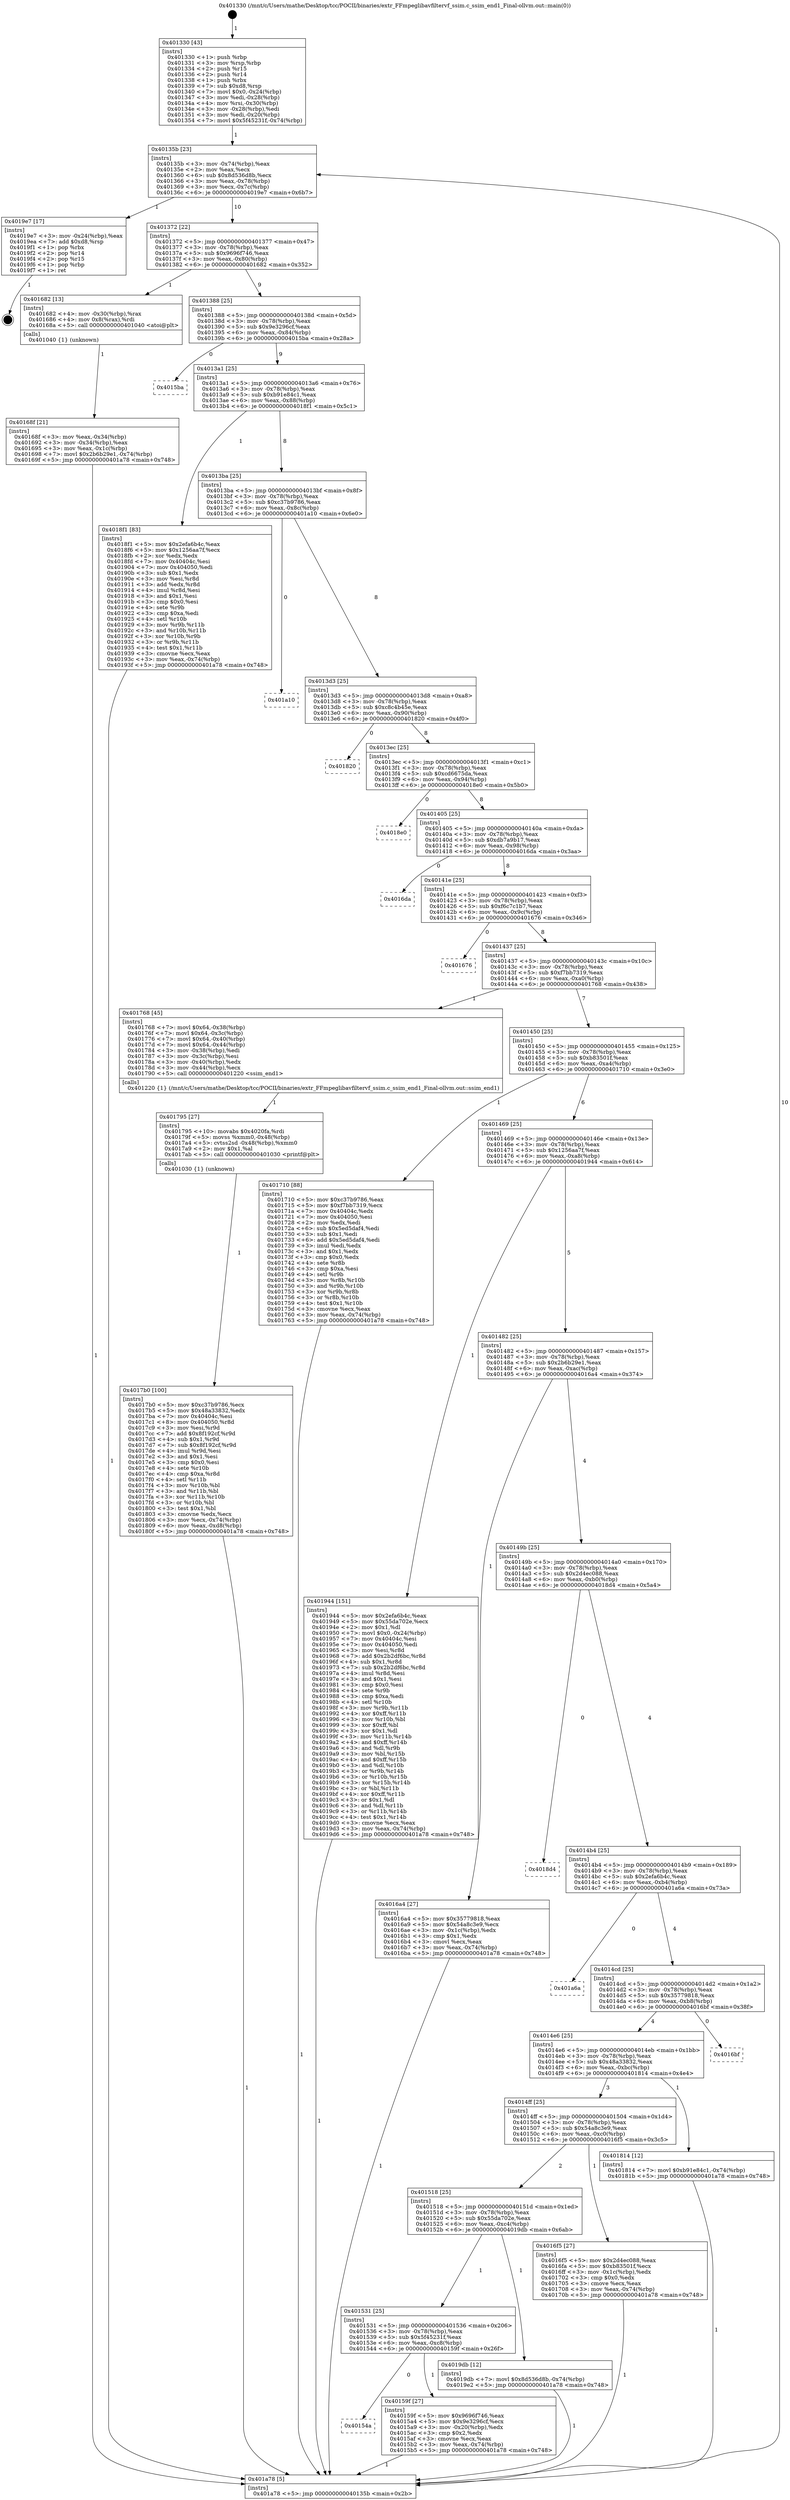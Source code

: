 digraph "0x401330" {
  label = "0x401330 (/mnt/c/Users/mathe/Desktop/tcc/POCII/binaries/extr_FFmpeglibavfiltervf_ssim.c_ssim_end1_Final-ollvm.out::main(0))"
  labelloc = "t"
  node[shape=record]

  Entry [label="",width=0.3,height=0.3,shape=circle,fillcolor=black,style=filled]
  "0x40135b" [label="{
     0x40135b [23]\l
     | [instrs]\l
     &nbsp;&nbsp;0x40135b \<+3\>: mov -0x74(%rbp),%eax\l
     &nbsp;&nbsp;0x40135e \<+2\>: mov %eax,%ecx\l
     &nbsp;&nbsp;0x401360 \<+6\>: sub $0x8d536d8b,%ecx\l
     &nbsp;&nbsp;0x401366 \<+3\>: mov %eax,-0x78(%rbp)\l
     &nbsp;&nbsp;0x401369 \<+3\>: mov %ecx,-0x7c(%rbp)\l
     &nbsp;&nbsp;0x40136c \<+6\>: je 00000000004019e7 \<main+0x6b7\>\l
  }"]
  "0x4019e7" [label="{
     0x4019e7 [17]\l
     | [instrs]\l
     &nbsp;&nbsp;0x4019e7 \<+3\>: mov -0x24(%rbp),%eax\l
     &nbsp;&nbsp;0x4019ea \<+7\>: add $0xd8,%rsp\l
     &nbsp;&nbsp;0x4019f1 \<+1\>: pop %rbx\l
     &nbsp;&nbsp;0x4019f2 \<+2\>: pop %r14\l
     &nbsp;&nbsp;0x4019f4 \<+2\>: pop %r15\l
     &nbsp;&nbsp;0x4019f6 \<+1\>: pop %rbp\l
     &nbsp;&nbsp;0x4019f7 \<+1\>: ret\l
  }"]
  "0x401372" [label="{
     0x401372 [22]\l
     | [instrs]\l
     &nbsp;&nbsp;0x401372 \<+5\>: jmp 0000000000401377 \<main+0x47\>\l
     &nbsp;&nbsp;0x401377 \<+3\>: mov -0x78(%rbp),%eax\l
     &nbsp;&nbsp;0x40137a \<+5\>: sub $0x9696f746,%eax\l
     &nbsp;&nbsp;0x40137f \<+3\>: mov %eax,-0x80(%rbp)\l
     &nbsp;&nbsp;0x401382 \<+6\>: je 0000000000401682 \<main+0x352\>\l
  }"]
  Exit [label="",width=0.3,height=0.3,shape=circle,fillcolor=black,style=filled,peripheries=2]
  "0x401682" [label="{
     0x401682 [13]\l
     | [instrs]\l
     &nbsp;&nbsp;0x401682 \<+4\>: mov -0x30(%rbp),%rax\l
     &nbsp;&nbsp;0x401686 \<+4\>: mov 0x8(%rax),%rdi\l
     &nbsp;&nbsp;0x40168a \<+5\>: call 0000000000401040 \<atoi@plt\>\l
     | [calls]\l
     &nbsp;&nbsp;0x401040 \{1\} (unknown)\l
  }"]
  "0x401388" [label="{
     0x401388 [25]\l
     | [instrs]\l
     &nbsp;&nbsp;0x401388 \<+5\>: jmp 000000000040138d \<main+0x5d\>\l
     &nbsp;&nbsp;0x40138d \<+3\>: mov -0x78(%rbp),%eax\l
     &nbsp;&nbsp;0x401390 \<+5\>: sub $0x9e3296cf,%eax\l
     &nbsp;&nbsp;0x401395 \<+6\>: mov %eax,-0x84(%rbp)\l
     &nbsp;&nbsp;0x40139b \<+6\>: je 00000000004015ba \<main+0x28a\>\l
  }"]
  "0x4017b0" [label="{
     0x4017b0 [100]\l
     | [instrs]\l
     &nbsp;&nbsp;0x4017b0 \<+5\>: mov $0xc37b9786,%ecx\l
     &nbsp;&nbsp;0x4017b5 \<+5\>: mov $0x48a33832,%edx\l
     &nbsp;&nbsp;0x4017ba \<+7\>: mov 0x40404c,%esi\l
     &nbsp;&nbsp;0x4017c1 \<+8\>: mov 0x404050,%r8d\l
     &nbsp;&nbsp;0x4017c9 \<+3\>: mov %esi,%r9d\l
     &nbsp;&nbsp;0x4017cc \<+7\>: add $0x8f192cf,%r9d\l
     &nbsp;&nbsp;0x4017d3 \<+4\>: sub $0x1,%r9d\l
     &nbsp;&nbsp;0x4017d7 \<+7\>: sub $0x8f192cf,%r9d\l
     &nbsp;&nbsp;0x4017de \<+4\>: imul %r9d,%esi\l
     &nbsp;&nbsp;0x4017e2 \<+3\>: and $0x1,%esi\l
     &nbsp;&nbsp;0x4017e5 \<+3\>: cmp $0x0,%esi\l
     &nbsp;&nbsp;0x4017e8 \<+4\>: sete %r10b\l
     &nbsp;&nbsp;0x4017ec \<+4\>: cmp $0xa,%r8d\l
     &nbsp;&nbsp;0x4017f0 \<+4\>: setl %r11b\l
     &nbsp;&nbsp;0x4017f4 \<+3\>: mov %r10b,%bl\l
     &nbsp;&nbsp;0x4017f7 \<+3\>: and %r11b,%bl\l
     &nbsp;&nbsp;0x4017fa \<+3\>: xor %r11b,%r10b\l
     &nbsp;&nbsp;0x4017fd \<+3\>: or %r10b,%bl\l
     &nbsp;&nbsp;0x401800 \<+3\>: test $0x1,%bl\l
     &nbsp;&nbsp;0x401803 \<+3\>: cmovne %edx,%ecx\l
     &nbsp;&nbsp;0x401806 \<+3\>: mov %ecx,-0x74(%rbp)\l
     &nbsp;&nbsp;0x401809 \<+6\>: mov %eax,-0xd8(%rbp)\l
     &nbsp;&nbsp;0x40180f \<+5\>: jmp 0000000000401a78 \<main+0x748\>\l
  }"]
  "0x4015ba" [label="{
     0x4015ba\l
  }", style=dashed]
  "0x4013a1" [label="{
     0x4013a1 [25]\l
     | [instrs]\l
     &nbsp;&nbsp;0x4013a1 \<+5\>: jmp 00000000004013a6 \<main+0x76\>\l
     &nbsp;&nbsp;0x4013a6 \<+3\>: mov -0x78(%rbp),%eax\l
     &nbsp;&nbsp;0x4013a9 \<+5\>: sub $0xb91e84c1,%eax\l
     &nbsp;&nbsp;0x4013ae \<+6\>: mov %eax,-0x88(%rbp)\l
     &nbsp;&nbsp;0x4013b4 \<+6\>: je 00000000004018f1 \<main+0x5c1\>\l
  }"]
  "0x401795" [label="{
     0x401795 [27]\l
     | [instrs]\l
     &nbsp;&nbsp;0x401795 \<+10\>: movabs $0x4020fa,%rdi\l
     &nbsp;&nbsp;0x40179f \<+5\>: movss %xmm0,-0x48(%rbp)\l
     &nbsp;&nbsp;0x4017a4 \<+5\>: cvtss2sd -0x48(%rbp),%xmm0\l
     &nbsp;&nbsp;0x4017a9 \<+2\>: mov $0x1,%al\l
     &nbsp;&nbsp;0x4017ab \<+5\>: call 0000000000401030 \<printf@plt\>\l
     | [calls]\l
     &nbsp;&nbsp;0x401030 \{1\} (unknown)\l
  }"]
  "0x4018f1" [label="{
     0x4018f1 [83]\l
     | [instrs]\l
     &nbsp;&nbsp;0x4018f1 \<+5\>: mov $0x2efa6b4c,%eax\l
     &nbsp;&nbsp;0x4018f6 \<+5\>: mov $0x1256aa7f,%ecx\l
     &nbsp;&nbsp;0x4018fb \<+2\>: xor %edx,%edx\l
     &nbsp;&nbsp;0x4018fd \<+7\>: mov 0x40404c,%esi\l
     &nbsp;&nbsp;0x401904 \<+7\>: mov 0x404050,%edi\l
     &nbsp;&nbsp;0x40190b \<+3\>: sub $0x1,%edx\l
     &nbsp;&nbsp;0x40190e \<+3\>: mov %esi,%r8d\l
     &nbsp;&nbsp;0x401911 \<+3\>: add %edx,%r8d\l
     &nbsp;&nbsp;0x401914 \<+4\>: imul %r8d,%esi\l
     &nbsp;&nbsp;0x401918 \<+3\>: and $0x1,%esi\l
     &nbsp;&nbsp;0x40191b \<+3\>: cmp $0x0,%esi\l
     &nbsp;&nbsp;0x40191e \<+4\>: sete %r9b\l
     &nbsp;&nbsp;0x401922 \<+3\>: cmp $0xa,%edi\l
     &nbsp;&nbsp;0x401925 \<+4\>: setl %r10b\l
     &nbsp;&nbsp;0x401929 \<+3\>: mov %r9b,%r11b\l
     &nbsp;&nbsp;0x40192c \<+3\>: and %r10b,%r11b\l
     &nbsp;&nbsp;0x40192f \<+3\>: xor %r10b,%r9b\l
     &nbsp;&nbsp;0x401932 \<+3\>: or %r9b,%r11b\l
     &nbsp;&nbsp;0x401935 \<+4\>: test $0x1,%r11b\l
     &nbsp;&nbsp;0x401939 \<+3\>: cmovne %ecx,%eax\l
     &nbsp;&nbsp;0x40193c \<+3\>: mov %eax,-0x74(%rbp)\l
     &nbsp;&nbsp;0x40193f \<+5\>: jmp 0000000000401a78 \<main+0x748\>\l
  }"]
  "0x4013ba" [label="{
     0x4013ba [25]\l
     | [instrs]\l
     &nbsp;&nbsp;0x4013ba \<+5\>: jmp 00000000004013bf \<main+0x8f\>\l
     &nbsp;&nbsp;0x4013bf \<+3\>: mov -0x78(%rbp),%eax\l
     &nbsp;&nbsp;0x4013c2 \<+5\>: sub $0xc37b9786,%eax\l
     &nbsp;&nbsp;0x4013c7 \<+6\>: mov %eax,-0x8c(%rbp)\l
     &nbsp;&nbsp;0x4013cd \<+6\>: je 0000000000401a10 \<main+0x6e0\>\l
  }"]
  "0x40168f" [label="{
     0x40168f [21]\l
     | [instrs]\l
     &nbsp;&nbsp;0x40168f \<+3\>: mov %eax,-0x34(%rbp)\l
     &nbsp;&nbsp;0x401692 \<+3\>: mov -0x34(%rbp),%eax\l
     &nbsp;&nbsp;0x401695 \<+3\>: mov %eax,-0x1c(%rbp)\l
     &nbsp;&nbsp;0x401698 \<+7\>: movl $0x2b6b29e1,-0x74(%rbp)\l
     &nbsp;&nbsp;0x40169f \<+5\>: jmp 0000000000401a78 \<main+0x748\>\l
  }"]
  "0x401a10" [label="{
     0x401a10\l
  }", style=dashed]
  "0x4013d3" [label="{
     0x4013d3 [25]\l
     | [instrs]\l
     &nbsp;&nbsp;0x4013d3 \<+5\>: jmp 00000000004013d8 \<main+0xa8\>\l
     &nbsp;&nbsp;0x4013d8 \<+3\>: mov -0x78(%rbp),%eax\l
     &nbsp;&nbsp;0x4013db \<+5\>: sub $0xc8c4b45e,%eax\l
     &nbsp;&nbsp;0x4013e0 \<+6\>: mov %eax,-0x90(%rbp)\l
     &nbsp;&nbsp;0x4013e6 \<+6\>: je 0000000000401820 \<main+0x4f0\>\l
  }"]
  "0x401330" [label="{
     0x401330 [43]\l
     | [instrs]\l
     &nbsp;&nbsp;0x401330 \<+1\>: push %rbp\l
     &nbsp;&nbsp;0x401331 \<+3\>: mov %rsp,%rbp\l
     &nbsp;&nbsp;0x401334 \<+2\>: push %r15\l
     &nbsp;&nbsp;0x401336 \<+2\>: push %r14\l
     &nbsp;&nbsp;0x401338 \<+1\>: push %rbx\l
     &nbsp;&nbsp;0x401339 \<+7\>: sub $0xd8,%rsp\l
     &nbsp;&nbsp;0x401340 \<+7\>: movl $0x0,-0x24(%rbp)\l
     &nbsp;&nbsp;0x401347 \<+3\>: mov %edi,-0x28(%rbp)\l
     &nbsp;&nbsp;0x40134a \<+4\>: mov %rsi,-0x30(%rbp)\l
     &nbsp;&nbsp;0x40134e \<+3\>: mov -0x28(%rbp),%edi\l
     &nbsp;&nbsp;0x401351 \<+3\>: mov %edi,-0x20(%rbp)\l
     &nbsp;&nbsp;0x401354 \<+7\>: movl $0x5f45231f,-0x74(%rbp)\l
  }"]
  "0x401820" [label="{
     0x401820\l
  }", style=dashed]
  "0x4013ec" [label="{
     0x4013ec [25]\l
     | [instrs]\l
     &nbsp;&nbsp;0x4013ec \<+5\>: jmp 00000000004013f1 \<main+0xc1\>\l
     &nbsp;&nbsp;0x4013f1 \<+3\>: mov -0x78(%rbp),%eax\l
     &nbsp;&nbsp;0x4013f4 \<+5\>: sub $0xcd6675da,%eax\l
     &nbsp;&nbsp;0x4013f9 \<+6\>: mov %eax,-0x94(%rbp)\l
     &nbsp;&nbsp;0x4013ff \<+6\>: je 00000000004018e0 \<main+0x5b0\>\l
  }"]
  "0x401a78" [label="{
     0x401a78 [5]\l
     | [instrs]\l
     &nbsp;&nbsp;0x401a78 \<+5\>: jmp 000000000040135b \<main+0x2b\>\l
  }"]
  "0x4018e0" [label="{
     0x4018e0\l
  }", style=dashed]
  "0x401405" [label="{
     0x401405 [25]\l
     | [instrs]\l
     &nbsp;&nbsp;0x401405 \<+5\>: jmp 000000000040140a \<main+0xda\>\l
     &nbsp;&nbsp;0x40140a \<+3\>: mov -0x78(%rbp),%eax\l
     &nbsp;&nbsp;0x40140d \<+5\>: sub $0xdb7a9b17,%eax\l
     &nbsp;&nbsp;0x401412 \<+6\>: mov %eax,-0x98(%rbp)\l
     &nbsp;&nbsp;0x401418 \<+6\>: je 00000000004016da \<main+0x3aa\>\l
  }"]
  "0x40154a" [label="{
     0x40154a\l
  }", style=dashed]
  "0x4016da" [label="{
     0x4016da\l
  }", style=dashed]
  "0x40141e" [label="{
     0x40141e [25]\l
     | [instrs]\l
     &nbsp;&nbsp;0x40141e \<+5\>: jmp 0000000000401423 \<main+0xf3\>\l
     &nbsp;&nbsp;0x401423 \<+3\>: mov -0x78(%rbp),%eax\l
     &nbsp;&nbsp;0x401426 \<+5\>: sub $0xf6c7c1b7,%eax\l
     &nbsp;&nbsp;0x40142b \<+6\>: mov %eax,-0x9c(%rbp)\l
     &nbsp;&nbsp;0x401431 \<+6\>: je 0000000000401676 \<main+0x346\>\l
  }"]
  "0x40159f" [label="{
     0x40159f [27]\l
     | [instrs]\l
     &nbsp;&nbsp;0x40159f \<+5\>: mov $0x9696f746,%eax\l
     &nbsp;&nbsp;0x4015a4 \<+5\>: mov $0x9e3296cf,%ecx\l
     &nbsp;&nbsp;0x4015a9 \<+3\>: mov -0x20(%rbp),%edx\l
     &nbsp;&nbsp;0x4015ac \<+3\>: cmp $0x2,%edx\l
     &nbsp;&nbsp;0x4015af \<+3\>: cmovne %ecx,%eax\l
     &nbsp;&nbsp;0x4015b2 \<+3\>: mov %eax,-0x74(%rbp)\l
     &nbsp;&nbsp;0x4015b5 \<+5\>: jmp 0000000000401a78 \<main+0x748\>\l
  }"]
  "0x401676" [label="{
     0x401676\l
  }", style=dashed]
  "0x401437" [label="{
     0x401437 [25]\l
     | [instrs]\l
     &nbsp;&nbsp;0x401437 \<+5\>: jmp 000000000040143c \<main+0x10c\>\l
     &nbsp;&nbsp;0x40143c \<+3\>: mov -0x78(%rbp),%eax\l
     &nbsp;&nbsp;0x40143f \<+5\>: sub $0xf7bb7319,%eax\l
     &nbsp;&nbsp;0x401444 \<+6\>: mov %eax,-0xa0(%rbp)\l
     &nbsp;&nbsp;0x40144a \<+6\>: je 0000000000401768 \<main+0x438\>\l
  }"]
  "0x401531" [label="{
     0x401531 [25]\l
     | [instrs]\l
     &nbsp;&nbsp;0x401531 \<+5\>: jmp 0000000000401536 \<main+0x206\>\l
     &nbsp;&nbsp;0x401536 \<+3\>: mov -0x78(%rbp),%eax\l
     &nbsp;&nbsp;0x401539 \<+5\>: sub $0x5f45231f,%eax\l
     &nbsp;&nbsp;0x40153e \<+6\>: mov %eax,-0xc8(%rbp)\l
     &nbsp;&nbsp;0x401544 \<+6\>: je 000000000040159f \<main+0x26f\>\l
  }"]
  "0x401768" [label="{
     0x401768 [45]\l
     | [instrs]\l
     &nbsp;&nbsp;0x401768 \<+7\>: movl $0x64,-0x38(%rbp)\l
     &nbsp;&nbsp;0x40176f \<+7\>: movl $0x64,-0x3c(%rbp)\l
     &nbsp;&nbsp;0x401776 \<+7\>: movl $0x64,-0x40(%rbp)\l
     &nbsp;&nbsp;0x40177d \<+7\>: movl $0x64,-0x44(%rbp)\l
     &nbsp;&nbsp;0x401784 \<+3\>: mov -0x38(%rbp),%edi\l
     &nbsp;&nbsp;0x401787 \<+3\>: mov -0x3c(%rbp),%esi\l
     &nbsp;&nbsp;0x40178a \<+3\>: mov -0x40(%rbp),%edx\l
     &nbsp;&nbsp;0x40178d \<+3\>: mov -0x44(%rbp),%ecx\l
     &nbsp;&nbsp;0x401790 \<+5\>: call 0000000000401220 \<ssim_end1\>\l
     | [calls]\l
     &nbsp;&nbsp;0x401220 \{1\} (/mnt/c/Users/mathe/Desktop/tcc/POCII/binaries/extr_FFmpeglibavfiltervf_ssim.c_ssim_end1_Final-ollvm.out::ssim_end1)\l
  }"]
  "0x401450" [label="{
     0x401450 [25]\l
     | [instrs]\l
     &nbsp;&nbsp;0x401450 \<+5\>: jmp 0000000000401455 \<main+0x125\>\l
     &nbsp;&nbsp;0x401455 \<+3\>: mov -0x78(%rbp),%eax\l
     &nbsp;&nbsp;0x401458 \<+5\>: sub $0xb83501f,%eax\l
     &nbsp;&nbsp;0x40145d \<+6\>: mov %eax,-0xa4(%rbp)\l
     &nbsp;&nbsp;0x401463 \<+6\>: je 0000000000401710 \<main+0x3e0\>\l
  }"]
  "0x4019db" [label="{
     0x4019db [12]\l
     | [instrs]\l
     &nbsp;&nbsp;0x4019db \<+7\>: movl $0x8d536d8b,-0x74(%rbp)\l
     &nbsp;&nbsp;0x4019e2 \<+5\>: jmp 0000000000401a78 \<main+0x748\>\l
  }"]
  "0x401710" [label="{
     0x401710 [88]\l
     | [instrs]\l
     &nbsp;&nbsp;0x401710 \<+5\>: mov $0xc37b9786,%eax\l
     &nbsp;&nbsp;0x401715 \<+5\>: mov $0xf7bb7319,%ecx\l
     &nbsp;&nbsp;0x40171a \<+7\>: mov 0x40404c,%edx\l
     &nbsp;&nbsp;0x401721 \<+7\>: mov 0x404050,%esi\l
     &nbsp;&nbsp;0x401728 \<+2\>: mov %edx,%edi\l
     &nbsp;&nbsp;0x40172a \<+6\>: sub $0x5ed5daf4,%edi\l
     &nbsp;&nbsp;0x401730 \<+3\>: sub $0x1,%edi\l
     &nbsp;&nbsp;0x401733 \<+6\>: add $0x5ed5daf4,%edi\l
     &nbsp;&nbsp;0x401739 \<+3\>: imul %edi,%edx\l
     &nbsp;&nbsp;0x40173c \<+3\>: and $0x1,%edx\l
     &nbsp;&nbsp;0x40173f \<+3\>: cmp $0x0,%edx\l
     &nbsp;&nbsp;0x401742 \<+4\>: sete %r8b\l
     &nbsp;&nbsp;0x401746 \<+3\>: cmp $0xa,%esi\l
     &nbsp;&nbsp;0x401749 \<+4\>: setl %r9b\l
     &nbsp;&nbsp;0x40174d \<+3\>: mov %r8b,%r10b\l
     &nbsp;&nbsp;0x401750 \<+3\>: and %r9b,%r10b\l
     &nbsp;&nbsp;0x401753 \<+3\>: xor %r9b,%r8b\l
     &nbsp;&nbsp;0x401756 \<+3\>: or %r8b,%r10b\l
     &nbsp;&nbsp;0x401759 \<+4\>: test $0x1,%r10b\l
     &nbsp;&nbsp;0x40175d \<+3\>: cmovne %ecx,%eax\l
     &nbsp;&nbsp;0x401760 \<+3\>: mov %eax,-0x74(%rbp)\l
     &nbsp;&nbsp;0x401763 \<+5\>: jmp 0000000000401a78 \<main+0x748\>\l
  }"]
  "0x401469" [label="{
     0x401469 [25]\l
     | [instrs]\l
     &nbsp;&nbsp;0x401469 \<+5\>: jmp 000000000040146e \<main+0x13e\>\l
     &nbsp;&nbsp;0x40146e \<+3\>: mov -0x78(%rbp),%eax\l
     &nbsp;&nbsp;0x401471 \<+5\>: sub $0x1256aa7f,%eax\l
     &nbsp;&nbsp;0x401476 \<+6\>: mov %eax,-0xa8(%rbp)\l
     &nbsp;&nbsp;0x40147c \<+6\>: je 0000000000401944 \<main+0x614\>\l
  }"]
  "0x401518" [label="{
     0x401518 [25]\l
     | [instrs]\l
     &nbsp;&nbsp;0x401518 \<+5\>: jmp 000000000040151d \<main+0x1ed\>\l
     &nbsp;&nbsp;0x40151d \<+3\>: mov -0x78(%rbp),%eax\l
     &nbsp;&nbsp;0x401520 \<+5\>: sub $0x55da702e,%eax\l
     &nbsp;&nbsp;0x401525 \<+6\>: mov %eax,-0xc4(%rbp)\l
     &nbsp;&nbsp;0x40152b \<+6\>: je 00000000004019db \<main+0x6ab\>\l
  }"]
  "0x401944" [label="{
     0x401944 [151]\l
     | [instrs]\l
     &nbsp;&nbsp;0x401944 \<+5\>: mov $0x2efa6b4c,%eax\l
     &nbsp;&nbsp;0x401949 \<+5\>: mov $0x55da702e,%ecx\l
     &nbsp;&nbsp;0x40194e \<+2\>: mov $0x1,%dl\l
     &nbsp;&nbsp;0x401950 \<+7\>: movl $0x0,-0x24(%rbp)\l
     &nbsp;&nbsp;0x401957 \<+7\>: mov 0x40404c,%esi\l
     &nbsp;&nbsp;0x40195e \<+7\>: mov 0x404050,%edi\l
     &nbsp;&nbsp;0x401965 \<+3\>: mov %esi,%r8d\l
     &nbsp;&nbsp;0x401968 \<+7\>: add $0x2b2df6bc,%r8d\l
     &nbsp;&nbsp;0x40196f \<+4\>: sub $0x1,%r8d\l
     &nbsp;&nbsp;0x401973 \<+7\>: sub $0x2b2df6bc,%r8d\l
     &nbsp;&nbsp;0x40197a \<+4\>: imul %r8d,%esi\l
     &nbsp;&nbsp;0x40197e \<+3\>: and $0x1,%esi\l
     &nbsp;&nbsp;0x401981 \<+3\>: cmp $0x0,%esi\l
     &nbsp;&nbsp;0x401984 \<+4\>: sete %r9b\l
     &nbsp;&nbsp;0x401988 \<+3\>: cmp $0xa,%edi\l
     &nbsp;&nbsp;0x40198b \<+4\>: setl %r10b\l
     &nbsp;&nbsp;0x40198f \<+3\>: mov %r9b,%r11b\l
     &nbsp;&nbsp;0x401992 \<+4\>: xor $0xff,%r11b\l
     &nbsp;&nbsp;0x401996 \<+3\>: mov %r10b,%bl\l
     &nbsp;&nbsp;0x401999 \<+3\>: xor $0xff,%bl\l
     &nbsp;&nbsp;0x40199c \<+3\>: xor $0x1,%dl\l
     &nbsp;&nbsp;0x40199f \<+3\>: mov %r11b,%r14b\l
     &nbsp;&nbsp;0x4019a2 \<+4\>: and $0xff,%r14b\l
     &nbsp;&nbsp;0x4019a6 \<+3\>: and %dl,%r9b\l
     &nbsp;&nbsp;0x4019a9 \<+3\>: mov %bl,%r15b\l
     &nbsp;&nbsp;0x4019ac \<+4\>: and $0xff,%r15b\l
     &nbsp;&nbsp;0x4019b0 \<+3\>: and %dl,%r10b\l
     &nbsp;&nbsp;0x4019b3 \<+3\>: or %r9b,%r14b\l
     &nbsp;&nbsp;0x4019b6 \<+3\>: or %r10b,%r15b\l
     &nbsp;&nbsp;0x4019b9 \<+3\>: xor %r15b,%r14b\l
     &nbsp;&nbsp;0x4019bc \<+3\>: or %bl,%r11b\l
     &nbsp;&nbsp;0x4019bf \<+4\>: xor $0xff,%r11b\l
     &nbsp;&nbsp;0x4019c3 \<+3\>: or $0x1,%dl\l
     &nbsp;&nbsp;0x4019c6 \<+3\>: and %dl,%r11b\l
     &nbsp;&nbsp;0x4019c9 \<+3\>: or %r11b,%r14b\l
     &nbsp;&nbsp;0x4019cc \<+4\>: test $0x1,%r14b\l
     &nbsp;&nbsp;0x4019d0 \<+3\>: cmovne %ecx,%eax\l
     &nbsp;&nbsp;0x4019d3 \<+3\>: mov %eax,-0x74(%rbp)\l
     &nbsp;&nbsp;0x4019d6 \<+5\>: jmp 0000000000401a78 \<main+0x748\>\l
  }"]
  "0x401482" [label="{
     0x401482 [25]\l
     | [instrs]\l
     &nbsp;&nbsp;0x401482 \<+5\>: jmp 0000000000401487 \<main+0x157\>\l
     &nbsp;&nbsp;0x401487 \<+3\>: mov -0x78(%rbp),%eax\l
     &nbsp;&nbsp;0x40148a \<+5\>: sub $0x2b6b29e1,%eax\l
     &nbsp;&nbsp;0x40148f \<+6\>: mov %eax,-0xac(%rbp)\l
     &nbsp;&nbsp;0x401495 \<+6\>: je 00000000004016a4 \<main+0x374\>\l
  }"]
  "0x4016f5" [label="{
     0x4016f5 [27]\l
     | [instrs]\l
     &nbsp;&nbsp;0x4016f5 \<+5\>: mov $0x2d4ec088,%eax\l
     &nbsp;&nbsp;0x4016fa \<+5\>: mov $0xb83501f,%ecx\l
     &nbsp;&nbsp;0x4016ff \<+3\>: mov -0x1c(%rbp),%edx\l
     &nbsp;&nbsp;0x401702 \<+3\>: cmp $0x0,%edx\l
     &nbsp;&nbsp;0x401705 \<+3\>: cmove %ecx,%eax\l
     &nbsp;&nbsp;0x401708 \<+3\>: mov %eax,-0x74(%rbp)\l
     &nbsp;&nbsp;0x40170b \<+5\>: jmp 0000000000401a78 \<main+0x748\>\l
  }"]
  "0x4016a4" [label="{
     0x4016a4 [27]\l
     | [instrs]\l
     &nbsp;&nbsp;0x4016a4 \<+5\>: mov $0x35779818,%eax\l
     &nbsp;&nbsp;0x4016a9 \<+5\>: mov $0x54a8c3e9,%ecx\l
     &nbsp;&nbsp;0x4016ae \<+3\>: mov -0x1c(%rbp),%edx\l
     &nbsp;&nbsp;0x4016b1 \<+3\>: cmp $0x1,%edx\l
     &nbsp;&nbsp;0x4016b4 \<+3\>: cmovl %ecx,%eax\l
     &nbsp;&nbsp;0x4016b7 \<+3\>: mov %eax,-0x74(%rbp)\l
     &nbsp;&nbsp;0x4016ba \<+5\>: jmp 0000000000401a78 \<main+0x748\>\l
  }"]
  "0x40149b" [label="{
     0x40149b [25]\l
     | [instrs]\l
     &nbsp;&nbsp;0x40149b \<+5\>: jmp 00000000004014a0 \<main+0x170\>\l
     &nbsp;&nbsp;0x4014a0 \<+3\>: mov -0x78(%rbp),%eax\l
     &nbsp;&nbsp;0x4014a3 \<+5\>: sub $0x2d4ec088,%eax\l
     &nbsp;&nbsp;0x4014a8 \<+6\>: mov %eax,-0xb0(%rbp)\l
     &nbsp;&nbsp;0x4014ae \<+6\>: je 00000000004018d4 \<main+0x5a4\>\l
  }"]
  "0x4014ff" [label="{
     0x4014ff [25]\l
     | [instrs]\l
     &nbsp;&nbsp;0x4014ff \<+5\>: jmp 0000000000401504 \<main+0x1d4\>\l
     &nbsp;&nbsp;0x401504 \<+3\>: mov -0x78(%rbp),%eax\l
     &nbsp;&nbsp;0x401507 \<+5\>: sub $0x54a8c3e9,%eax\l
     &nbsp;&nbsp;0x40150c \<+6\>: mov %eax,-0xc0(%rbp)\l
     &nbsp;&nbsp;0x401512 \<+6\>: je 00000000004016f5 \<main+0x3c5\>\l
  }"]
  "0x4018d4" [label="{
     0x4018d4\l
  }", style=dashed]
  "0x4014b4" [label="{
     0x4014b4 [25]\l
     | [instrs]\l
     &nbsp;&nbsp;0x4014b4 \<+5\>: jmp 00000000004014b9 \<main+0x189\>\l
     &nbsp;&nbsp;0x4014b9 \<+3\>: mov -0x78(%rbp),%eax\l
     &nbsp;&nbsp;0x4014bc \<+5\>: sub $0x2efa6b4c,%eax\l
     &nbsp;&nbsp;0x4014c1 \<+6\>: mov %eax,-0xb4(%rbp)\l
     &nbsp;&nbsp;0x4014c7 \<+6\>: je 0000000000401a6a \<main+0x73a\>\l
  }"]
  "0x401814" [label="{
     0x401814 [12]\l
     | [instrs]\l
     &nbsp;&nbsp;0x401814 \<+7\>: movl $0xb91e84c1,-0x74(%rbp)\l
     &nbsp;&nbsp;0x40181b \<+5\>: jmp 0000000000401a78 \<main+0x748\>\l
  }"]
  "0x401a6a" [label="{
     0x401a6a\l
  }", style=dashed]
  "0x4014cd" [label="{
     0x4014cd [25]\l
     | [instrs]\l
     &nbsp;&nbsp;0x4014cd \<+5\>: jmp 00000000004014d2 \<main+0x1a2\>\l
     &nbsp;&nbsp;0x4014d2 \<+3\>: mov -0x78(%rbp),%eax\l
     &nbsp;&nbsp;0x4014d5 \<+5\>: sub $0x35779818,%eax\l
     &nbsp;&nbsp;0x4014da \<+6\>: mov %eax,-0xb8(%rbp)\l
     &nbsp;&nbsp;0x4014e0 \<+6\>: je 00000000004016bf \<main+0x38f\>\l
  }"]
  "0x4014e6" [label="{
     0x4014e6 [25]\l
     | [instrs]\l
     &nbsp;&nbsp;0x4014e6 \<+5\>: jmp 00000000004014eb \<main+0x1bb\>\l
     &nbsp;&nbsp;0x4014eb \<+3\>: mov -0x78(%rbp),%eax\l
     &nbsp;&nbsp;0x4014ee \<+5\>: sub $0x48a33832,%eax\l
     &nbsp;&nbsp;0x4014f3 \<+6\>: mov %eax,-0xbc(%rbp)\l
     &nbsp;&nbsp;0x4014f9 \<+6\>: je 0000000000401814 \<main+0x4e4\>\l
  }"]
  "0x4016bf" [label="{
     0x4016bf\l
  }", style=dashed]
  Entry -> "0x401330" [label=" 1"]
  "0x40135b" -> "0x4019e7" [label=" 1"]
  "0x40135b" -> "0x401372" [label=" 10"]
  "0x4019e7" -> Exit [label=" 1"]
  "0x401372" -> "0x401682" [label=" 1"]
  "0x401372" -> "0x401388" [label=" 9"]
  "0x4019db" -> "0x401a78" [label=" 1"]
  "0x401388" -> "0x4015ba" [label=" 0"]
  "0x401388" -> "0x4013a1" [label=" 9"]
  "0x401944" -> "0x401a78" [label=" 1"]
  "0x4013a1" -> "0x4018f1" [label=" 1"]
  "0x4013a1" -> "0x4013ba" [label=" 8"]
  "0x4018f1" -> "0x401a78" [label=" 1"]
  "0x4013ba" -> "0x401a10" [label=" 0"]
  "0x4013ba" -> "0x4013d3" [label=" 8"]
  "0x401814" -> "0x401a78" [label=" 1"]
  "0x4013d3" -> "0x401820" [label=" 0"]
  "0x4013d3" -> "0x4013ec" [label=" 8"]
  "0x4017b0" -> "0x401a78" [label=" 1"]
  "0x4013ec" -> "0x4018e0" [label=" 0"]
  "0x4013ec" -> "0x401405" [label=" 8"]
  "0x401795" -> "0x4017b0" [label=" 1"]
  "0x401405" -> "0x4016da" [label=" 0"]
  "0x401405" -> "0x40141e" [label=" 8"]
  "0x401768" -> "0x401795" [label=" 1"]
  "0x40141e" -> "0x401676" [label=" 0"]
  "0x40141e" -> "0x401437" [label=" 8"]
  "0x401710" -> "0x401a78" [label=" 1"]
  "0x401437" -> "0x401768" [label=" 1"]
  "0x401437" -> "0x401450" [label=" 7"]
  "0x4016a4" -> "0x401a78" [label=" 1"]
  "0x401450" -> "0x401710" [label=" 1"]
  "0x401450" -> "0x401469" [label=" 6"]
  "0x40168f" -> "0x401a78" [label=" 1"]
  "0x401469" -> "0x401944" [label=" 1"]
  "0x401469" -> "0x401482" [label=" 5"]
  "0x401a78" -> "0x40135b" [label=" 10"]
  "0x401482" -> "0x4016a4" [label=" 1"]
  "0x401482" -> "0x40149b" [label=" 4"]
  "0x401330" -> "0x40135b" [label=" 1"]
  "0x40149b" -> "0x4018d4" [label=" 0"]
  "0x40149b" -> "0x4014b4" [label=" 4"]
  "0x401531" -> "0x40154a" [label=" 0"]
  "0x4014b4" -> "0x401a6a" [label=" 0"]
  "0x4014b4" -> "0x4014cd" [label=" 4"]
  "0x401531" -> "0x40159f" [label=" 1"]
  "0x4014cd" -> "0x4016bf" [label=" 0"]
  "0x4014cd" -> "0x4014e6" [label=" 4"]
  "0x4016f5" -> "0x401a78" [label=" 1"]
  "0x4014e6" -> "0x401814" [label=" 1"]
  "0x4014e6" -> "0x4014ff" [label=" 3"]
  "0x40159f" -> "0x401a78" [label=" 1"]
  "0x4014ff" -> "0x4016f5" [label=" 1"]
  "0x4014ff" -> "0x401518" [label=" 2"]
  "0x401682" -> "0x40168f" [label=" 1"]
  "0x401518" -> "0x4019db" [label=" 1"]
  "0x401518" -> "0x401531" [label=" 1"]
}

